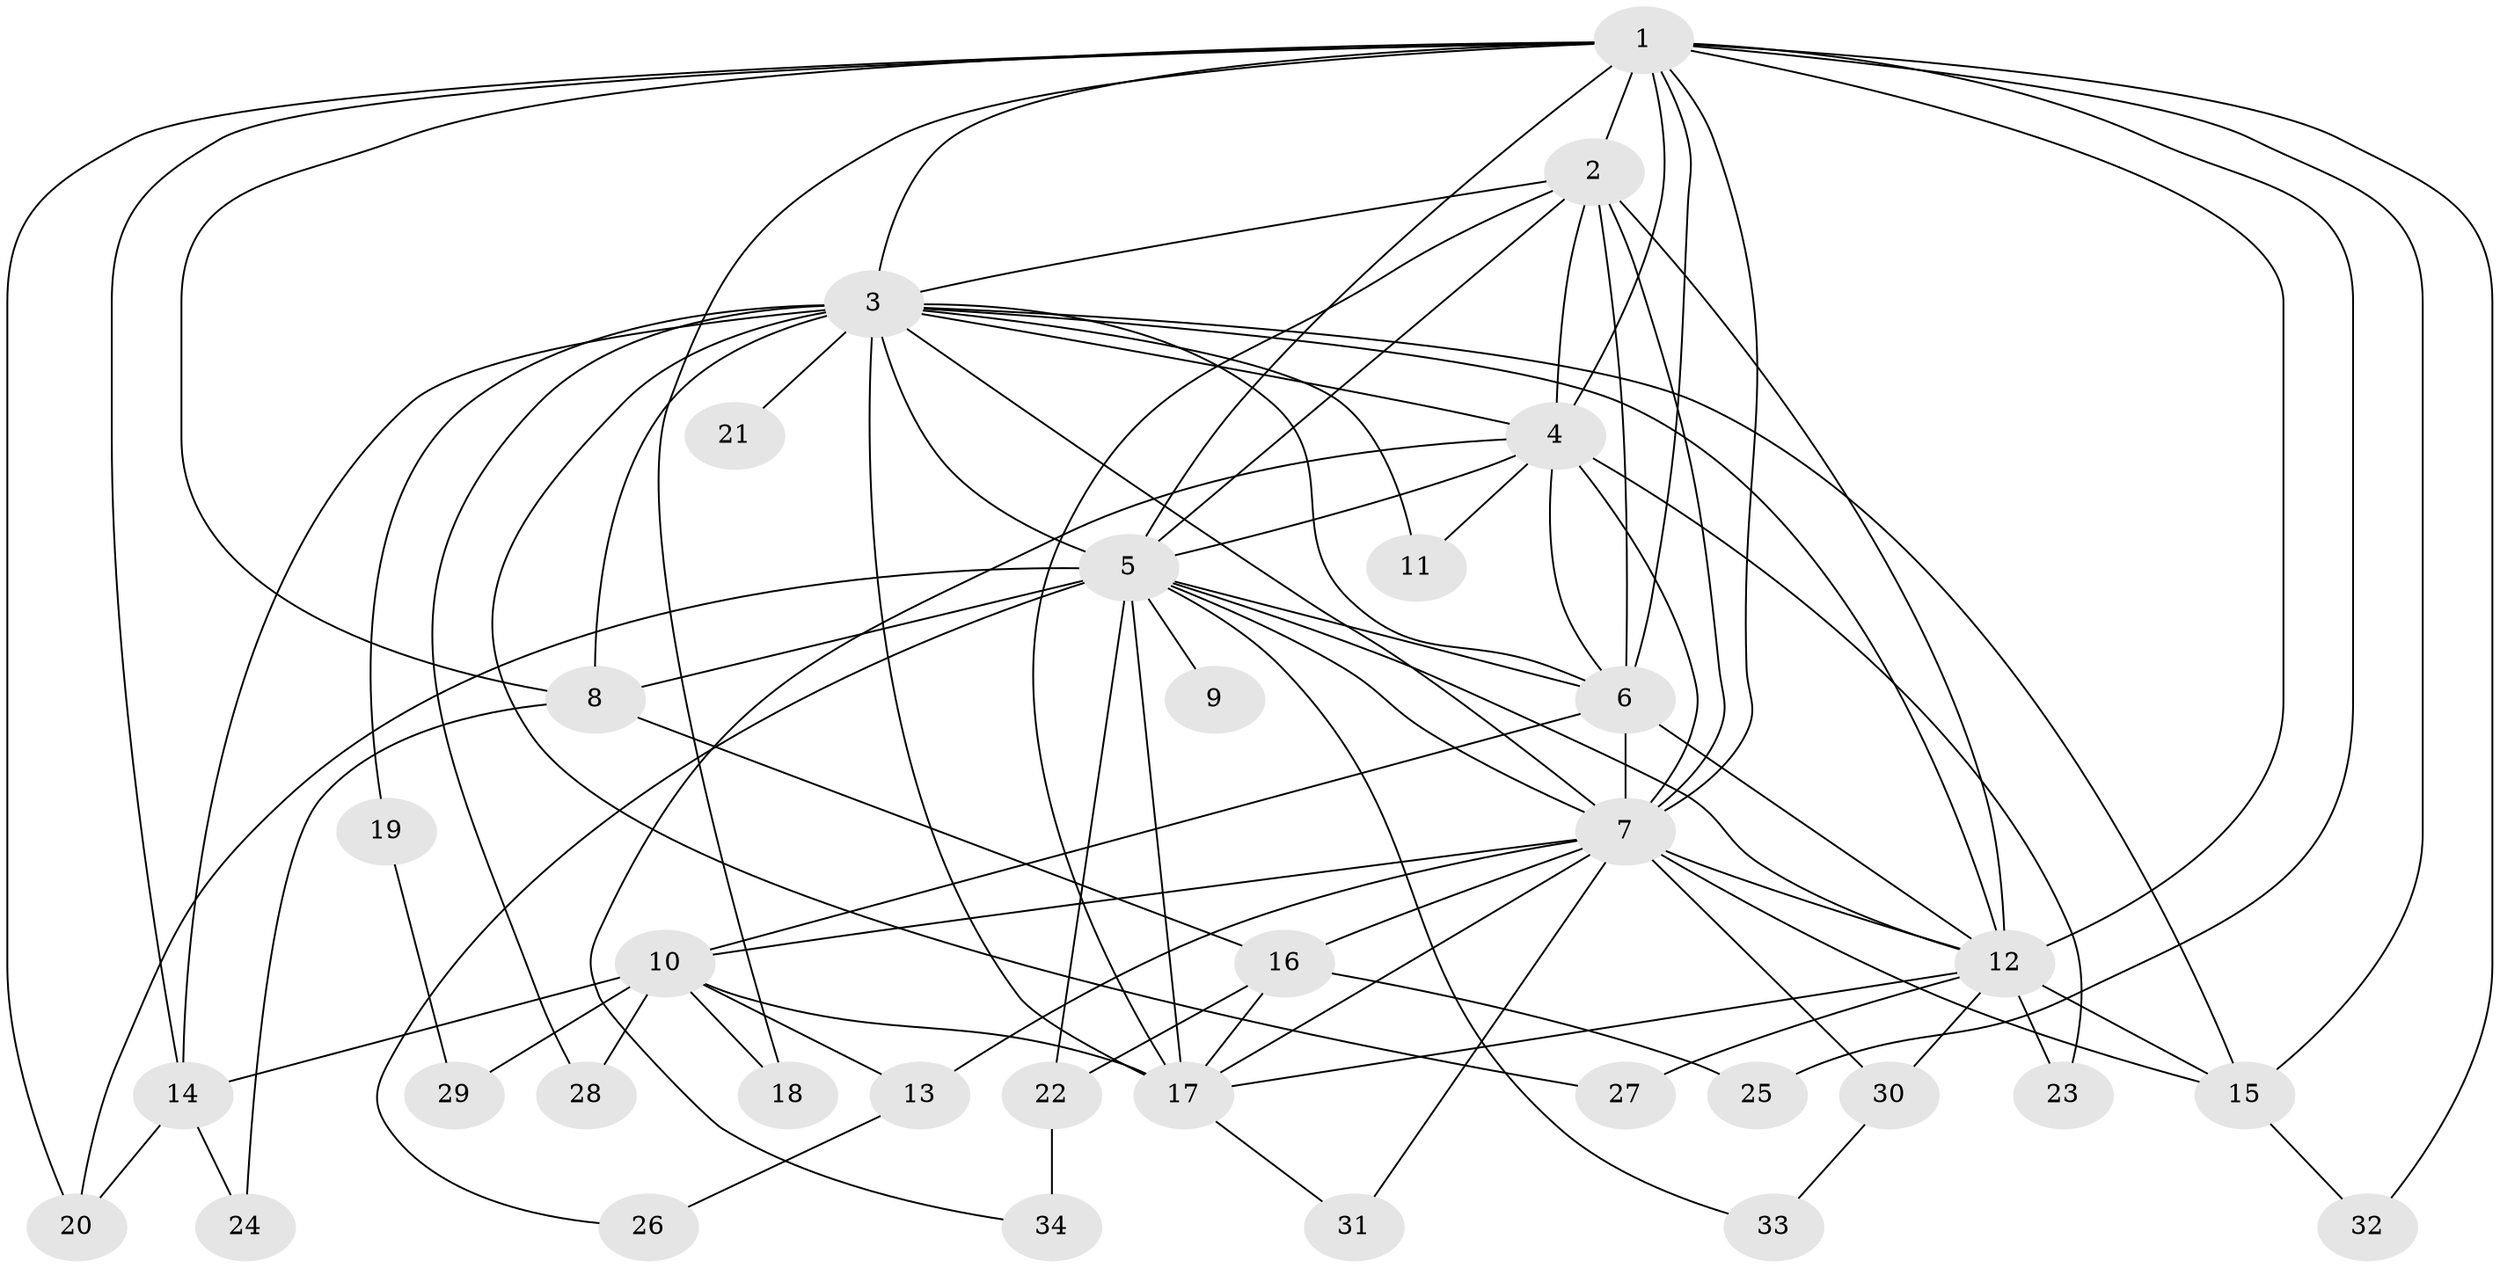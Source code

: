 // original degree distribution, {21: 0.014705882352941176, 20: 0.014705882352941176, 15: 0.04411764705882353, 19: 0.04411764705882353, 17: 0.014705882352941176, 13: 0.014705882352941176, 4: 0.10294117647058823, 2: 0.5441176470588235, 3: 0.17647058823529413, 5: 0.014705882352941176, 6: 0.014705882352941176}
// Generated by graph-tools (version 1.1) at 2025/49/03/04/25 22:49:47]
// undirected, 34 vertices, 86 edges
graph export_dot {
  node [color=gray90,style=filled];
  1;
  2;
  3;
  4;
  5;
  6;
  7;
  8;
  9;
  10;
  11;
  12;
  13;
  14;
  15;
  16;
  17;
  18;
  19;
  20;
  21;
  22;
  23;
  24;
  25;
  26;
  27;
  28;
  29;
  30;
  31;
  32;
  33;
  34;
  1 -- 2 [weight=2.0];
  1 -- 3 [weight=2.0];
  1 -- 4 [weight=1.0];
  1 -- 5 [weight=1.0];
  1 -- 6 [weight=2.0];
  1 -- 7 [weight=2.0];
  1 -- 8 [weight=2.0];
  1 -- 12 [weight=2.0];
  1 -- 14 [weight=1.0];
  1 -- 15 [weight=1.0];
  1 -- 18 [weight=1.0];
  1 -- 20 [weight=1.0];
  1 -- 25 [weight=1.0];
  1 -- 32 [weight=1.0];
  2 -- 3 [weight=4.0];
  2 -- 4 [weight=2.0];
  2 -- 5 [weight=2.0];
  2 -- 6 [weight=2.0];
  2 -- 7 [weight=4.0];
  2 -- 12 [weight=10.0];
  2 -- 17 [weight=5.0];
  3 -- 4 [weight=2.0];
  3 -- 5 [weight=3.0];
  3 -- 6 [weight=2.0];
  3 -- 7 [weight=4.0];
  3 -- 8 [weight=1.0];
  3 -- 11 [weight=1.0];
  3 -- 12 [weight=1.0];
  3 -- 14 [weight=2.0];
  3 -- 15 [weight=1.0];
  3 -- 17 [weight=1.0];
  3 -- 19 [weight=1.0];
  3 -- 21 [weight=2.0];
  3 -- 27 [weight=1.0];
  3 -- 28 [weight=1.0];
  4 -- 5 [weight=1.0];
  4 -- 6 [weight=2.0];
  4 -- 7 [weight=3.0];
  4 -- 11 [weight=1.0];
  4 -- 23 [weight=1.0];
  4 -- 34 [weight=1.0];
  5 -- 6 [weight=1.0];
  5 -- 7 [weight=2.0];
  5 -- 8 [weight=1.0];
  5 -- 9 [weight=1.0];
  5 -- 12 [weight=1.0];
  5 -- 17 [weight=1.0];
  5 -- 20 [weight=1.0];
  5 -- 22 [weight=1.0];
  5 -- 26 [weight=1.0];
  5 -- 33 [weight=1.0];
  6 -- 7 [weight=2.0];
  6 -- 10 [weight=5.0];
  6 -- 12 [weight=1.0];
  7 -- 10 [weight=2.0];
  7 -- 12 [weight=3.0];
  7 -- 13 [weight=1.0];
  7 -- 15 [weight=1.0];
  7 -- 16 [weight=1.0];
  7 -- 17 [weight=1.0];
  7 -- 30 [weight=1.0];
  7 -- 31 [weight=1.0];
  8 -- 16 [weight=1.0];
  8 -- 24 [weight=1.0];
  10 -- 13 [weight=1.0];
  10 -- 14 [weight=1.0];
  10 -- 17 [weight=1.0];
  10 -- 18 [weight=1.0];
  10 -- 28 [weight=1.0];
  10 -- 29 [weight=1.0];
  12 -- 15 [weight=1.0];
  12 -- 17 [weight=1.0];
  12 -- 23 [weight=1.0];
  12 -- 27 [weight=1.0];
  12 -- 30 [weight=1.0];
  13 -- 26 [weight=1.0];
  14 -- 20 [weight=1.0];
  14 -- 24 [weight=1.0];
  15 -- 32 [weight=1.0];
  16 -- 17 [weight=1.0];
  16 -- 22 [weight=1.0];
  16 -- 25 [weight=1.0];
  17 -- 31 [weight=1.0];
  19 -- 29 [weight=1.0];
  22 -- 34 [weight=1.0];
  30 -- 33 [weight=1.0];
}
